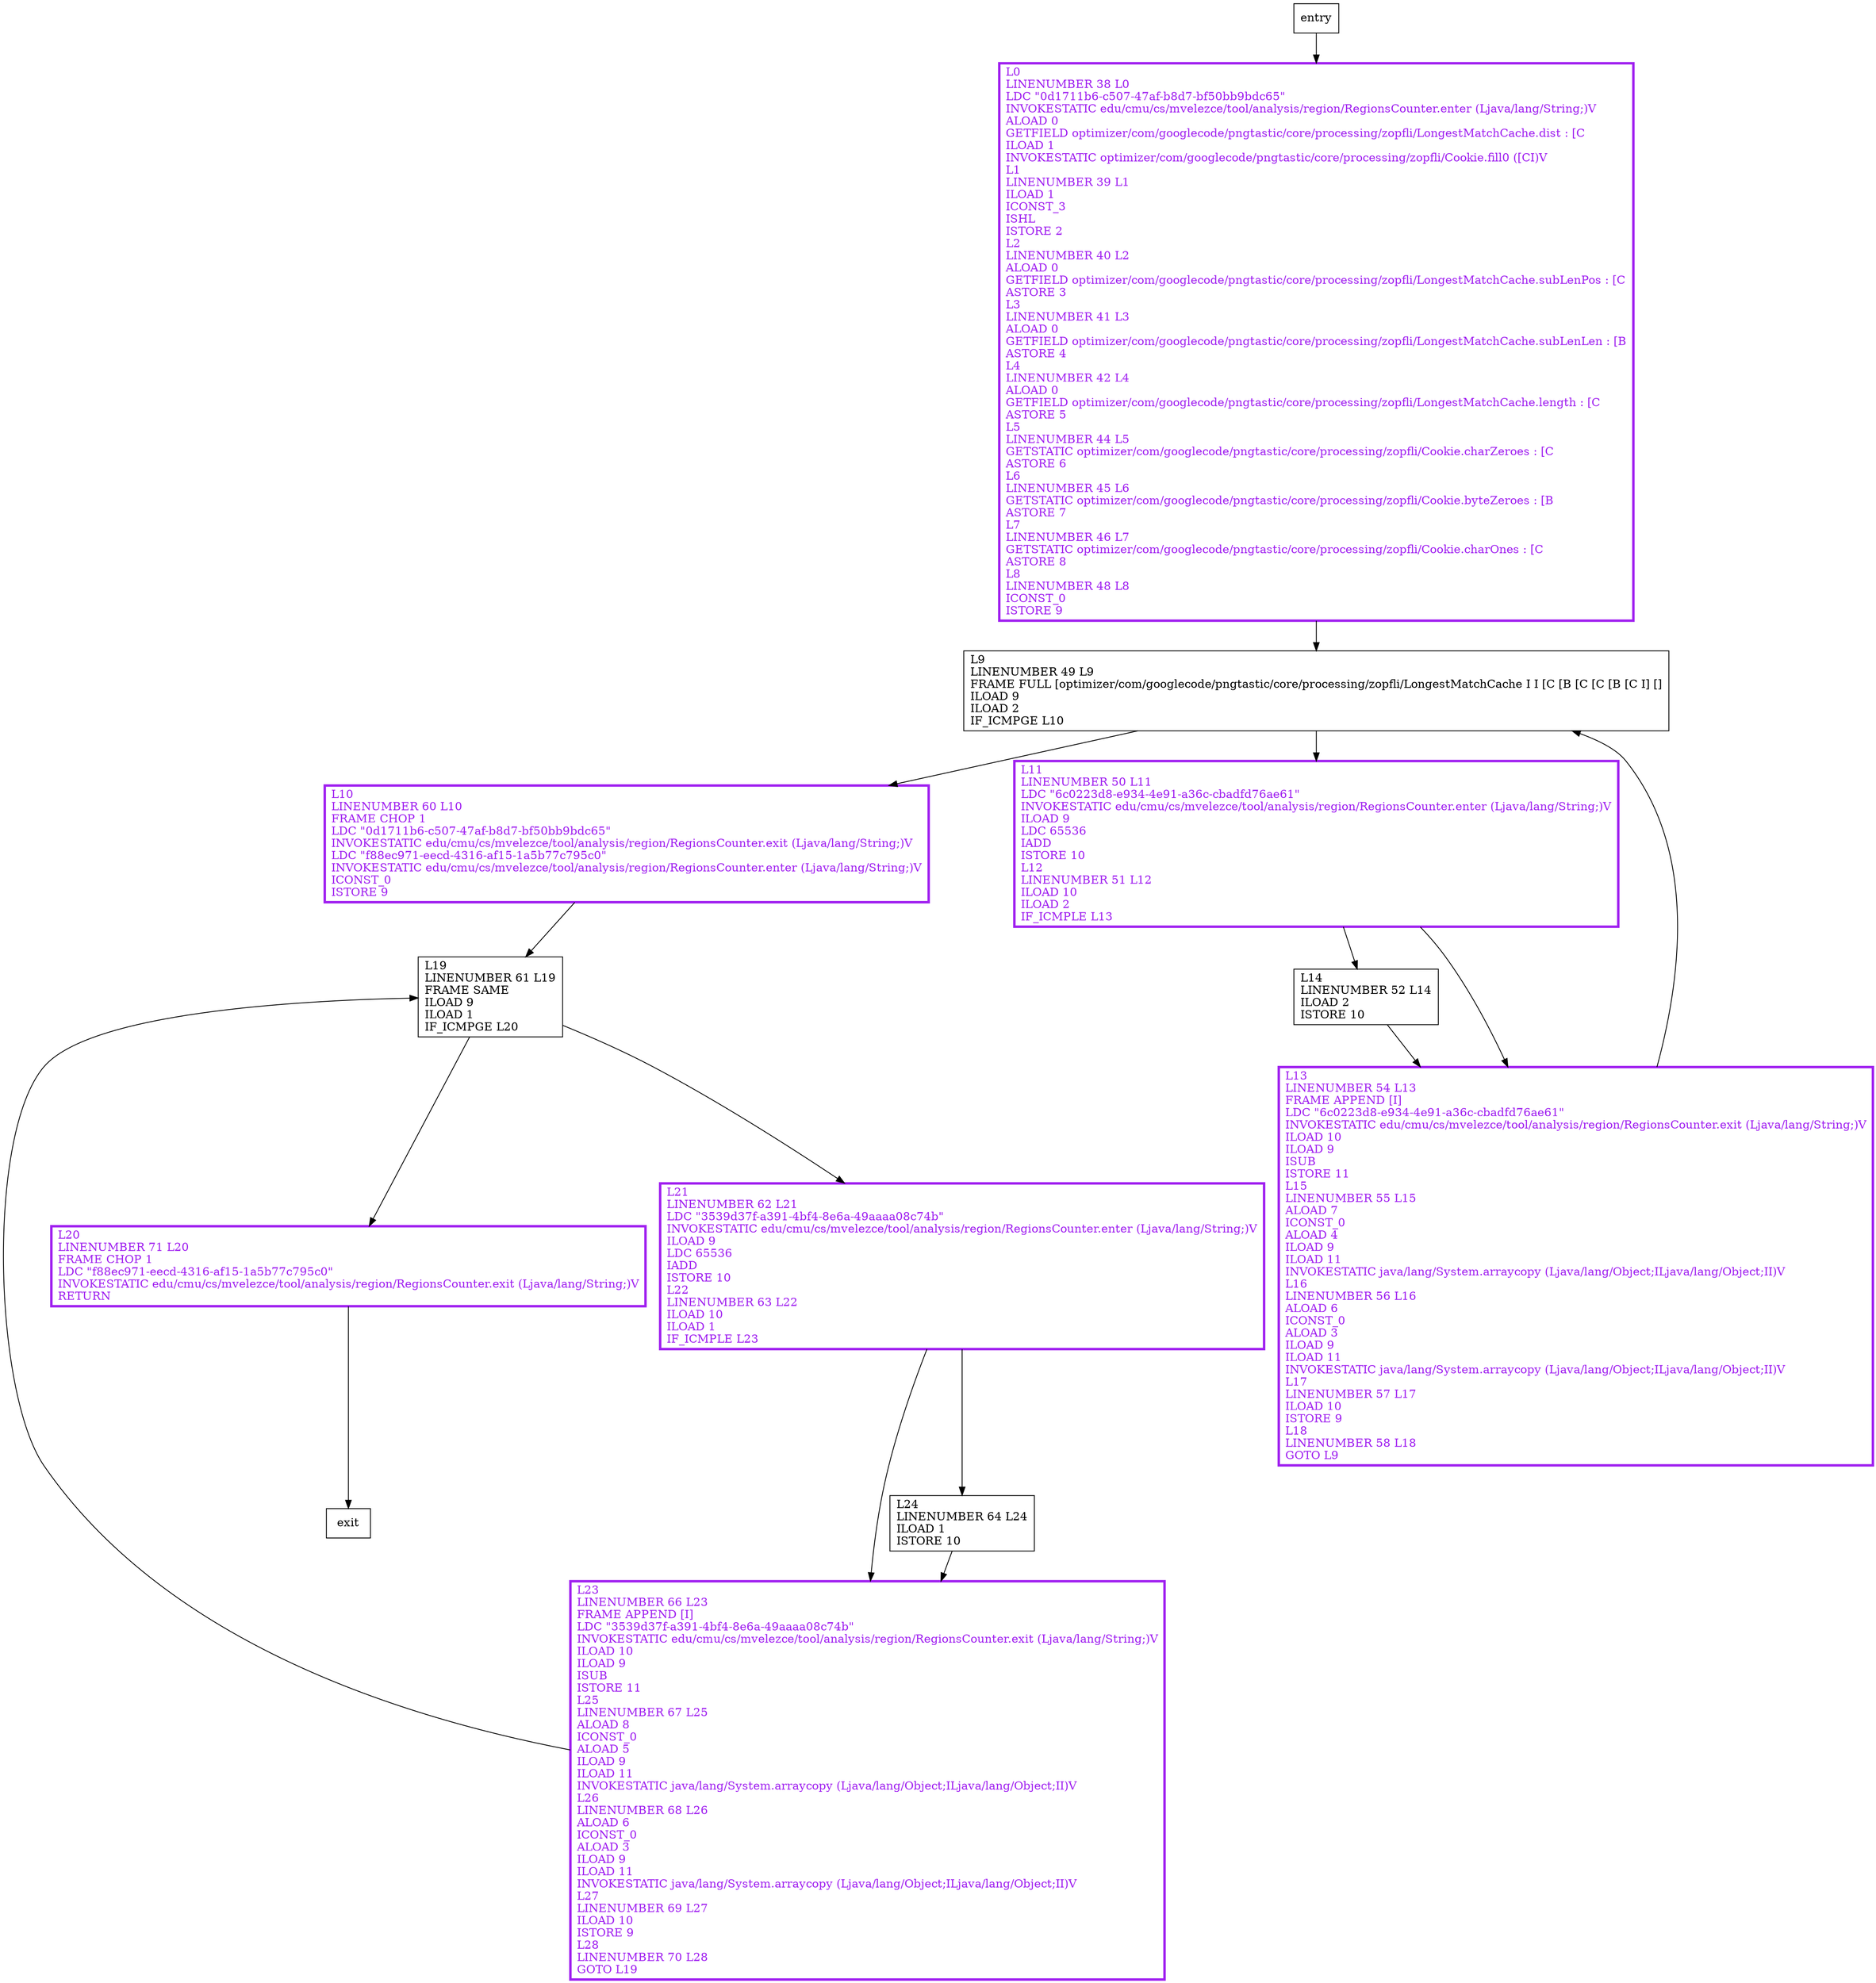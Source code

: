 digraph init {
node [shape=record];
577187515 [label="L0\lLINENUMBER 38 L0\lLDC \"0d1711b6-c507-47af-b8d7-bf50bb9bdc65\"\lINVOKESTATIC edu/cmu/cs/mvelezce/tool/analysis/region/RegionsCounter.enter (Ljava/lang/String;)V\lALOAD 0\lGETFIELD optimizer/com/googlecode/pngtastic/core/processing/zopfli/LongestMatchCache.dist : [C\lILOAD 1\lINVOKESTATIC optimizer/com/googlecode/pngtastic/core/processing/zopfli/Cookie.fill0 ([CI)V\lL1\lLINENUMBER 39 L1\lILOAD 1\lICONST_3\lISHL\lISTORE 2\lL2\lLINENUMBER 40 L2\lALOAD 0\lGETFIELD optimizer/com/googlecode/pngtastic/core/processing/zopfli/LongestMatchCache.subLenPos : [C\lASTORE 3\lL3\lLINENUMBER 41 L3\lALOAD 0\lGETFIELD optimizer/com/googlecode/pngtastic/core/processing/zopfli/LongestMatchCache.subLenLen : [B\lASTORE 4\lL4\lLINENUMBER 42 L4\lALOAD 0\lGETFIELD optimizer/com/googlecode/pngtastic/core/processing/zopfli/LongestMatchCache.length : [C\lASTORE 5\lL5\lLINENUMBER 44 L5\lGETSTATIC optimizer/com/googlecode/pngtastic/core/processing/zopfli/Cookie.charZeroes : [C\lASTORE 6\lL6\lLINENUMBER 45 L6\lGETSTATIC optimizer/com/googlecode/pngtastic/core/processing/zopfli/Cookie.byteZeroes : [B\lASTORE 7\lL7\lLINENUMBER 46 L7\lGETSTATIC optimizer/com/googlecode/pngtastic/core/processing/zopfli/Cookie.charOnes : [C\lASTORE 8\lL8\lLINENUMBER 48 L8\lICONST_0\lISTORE 9\l"];
606089800 [label="L14\lLINENUMBER 52 L14\lILOAD 2\lISTORE 10\l"];
236041800 [label="L20\lLINENUMBER 71 L20\lFRAME CHOP 1\lLDC \"f88ec971-eecd-4316-af15-1a5b77c795c0\"\lINVOKESTATIC edu/cmu/cs/mvelezce/tool/analysis/region/RegionsCounter.exit (Ljava/lang/String;)V\lRETURN\l"];
1515261817 [label="L23\lLINENUMBER 66 L23\lFRAME APPEND [I]\lLDC \"3539d37f-a391-4bf4-8e6a-49aaaa08c74b\"\lINVOKESTATIC edu/cmu/cs/mvelezce/tool/analysis/region/RegionsCounter.exit (Ljava/lang/String;)V\lILOAD 10\lILOAD 9\lISUB\lISTORE 11\lL25\lLINENUMBER 67 L25\lALOAD 8\lICONST_0\lALOAD 5\lILOAD 9\lILOAD 11\lINVOKESTATIC java/lang/System.arraycopy (Ljava/lang/Object;ILjava/lang/Object;II)V\lL26\lLINENUMBER 68 L26\lALOAD 6\lICONST_0\lALOAD 3\lILOAD 9\lILOAD 11\lINVOKESTATIC java/lang/System.arraycopy (Ljava/lang/Object;ILjava/lang/Object;II)V\lL27\lLINENUMBER 69 L27\lILOAD 10\lISTORE 9\lL28\lLINENUMBER 70 L28\lGOTO L19\l"];
1966688576 [label="L9\lLINENUMBER 49 L9\lFRAME FULL [optimizer/com/googlecode/pngtastic/core/processing/zopfli/LongestMatchCache I I [C [B [C [C [B [C I] []\lILOAD 9\lILOAD 2\lIF_ICMPGE L10\l"];
2117463995 [label="L10\lLINENUMBER 60 L10\lFRAME CHOP 1\lLDC \"0d1711b6-c507-47af-b8d7-bf50bb9bdc65\"\lINVOKESTATIC edu/cmu/cs/mvelezce/tool/analysis/region/RegionsCounter.exit (Ljava/lang/String;)V\lLDC \"f88ec971-eecd-4316-af15-1a5b77c795c0\"\lINVOKESTATIC edu/cmu/cs/mvelezce/tool/analysis/region/RegionsCounter.enter (Ljava/lang/String;)V\lICONST_0\lISTORE 9\l"];
1059705312 [label="L13\lLINENUMBER 54 L13\lFRAME APPEND [I]\lLDC \"6c0223d8-e934-4e91-a36c-cbadfd76ae61\"\lINVOKESTATIC edu/cmu/cs/mvelezce/tool/analysis/region/RegionsCounter.exit (Ljava/lang/String;)V\lILOAD 10\lILOAD 9\lISUB\lISTORE 11\lL15\lLINENUMBER 55 L15\lALOAD 7\lICONST_0\lALOAD 4\lILOAD 9\lILOAD 11\lINVOKESTATIC java/lang/System.arraycopy (Ljava/lang/Object;ILjava/lang/Object;II)V\lL16\lLINENUMBER 56 L16\lALOAD 6\lICONST_0\lALOAD 3\lILOAD 9\lILOAD 11\lINVOKESTATIC java/lang/System.arraycopy (Ljava/lang/Object;ILjava/lang/Object;II)V\lL17\lLINENUMBER 57 L17\lILOAD 10\lISTORE 9\lL18\lLINENUMBER 58 L18\lGOTO L9\l"];
1694747149 [label="L11\lLINENUMBER 50 L11\lLDC \"6c0223d8-e934-4e91-a36c-cbadfd76ae61\"\lINVOKESTATIC edu/cmu/cs/mvelezce/tool/analysis/region/RegionsCounter.enter (Ljava/lang/String;)V\lILOAD 9\lLDC 65536\lIADD\lISTORE 10\lL12\lLINENUMBER 51 L12\lILOAD 10\lILOAD 2\lIF_ICMPLE L13\l"];
1723692855 [label="L19\lLINENUMBER 61 L19\lFRAME SAME\lILOAD 9\lILOAD 1\lIF_ICMPGE L20\l"];
1704803898 [label="L24\lLINENUMBER 64 L24\lILOAD 1\lISTORE 10\l"];
2143731899 [label="L21\lLINENUMBER 62 L21\lLDC \"3539d37f-a391-4bf4-8e6a-49aaaa08c74b\"\lINVOKESTATIC edu/cmu/cs/mvelezce/tool/analysis/region/RegionsCounter.enter (Ljava/lang/String;)V\lILOAD 9\lLDC 65536\lIADD\lISTORE 10\lL22\lLINENUMBER 63 L22\lILOAD 10\lILOAD 1\lIF_ICMPLE L23\l"];
entry;
exit;
236041800 -> exit;
1515261817 -> 1723692855;
2117463995 -> 1723692855;
1059705312 -> 1966688576;
1694747149 -> 606089800;
1694747149 -> 1059705312;
1723692855 -> 236041800;
1723692855 -> 2143731899;
1704803898 -> 1515261817;
2143731899 -> 1515261817;
2143731899 -> 1704803898;
577187515 -> 1966688576;
entry -> 577187515;
606089800 -> 1059705312;
1966688576 -> 2117463995;
1966688576 -> 1694747149;
577187515[fontcolor="purple", penwidth=3, color="purple"];
236041800[fontcolor="purple", penwidth=3, color="purple"];
1515261817[fontcolor="purple", penwidth=3, color="purple"];
2117463995[fontcolor="purple", penwidth=3, color="purple"];
1059705312[fontcolor="purple", penwidth=3, color="purple"];
1694747149[fontcolor="purple", penwidth=3, color="purple"];
2143731899[fontcolor="purple", penwidth=3, color="purple"];
}
